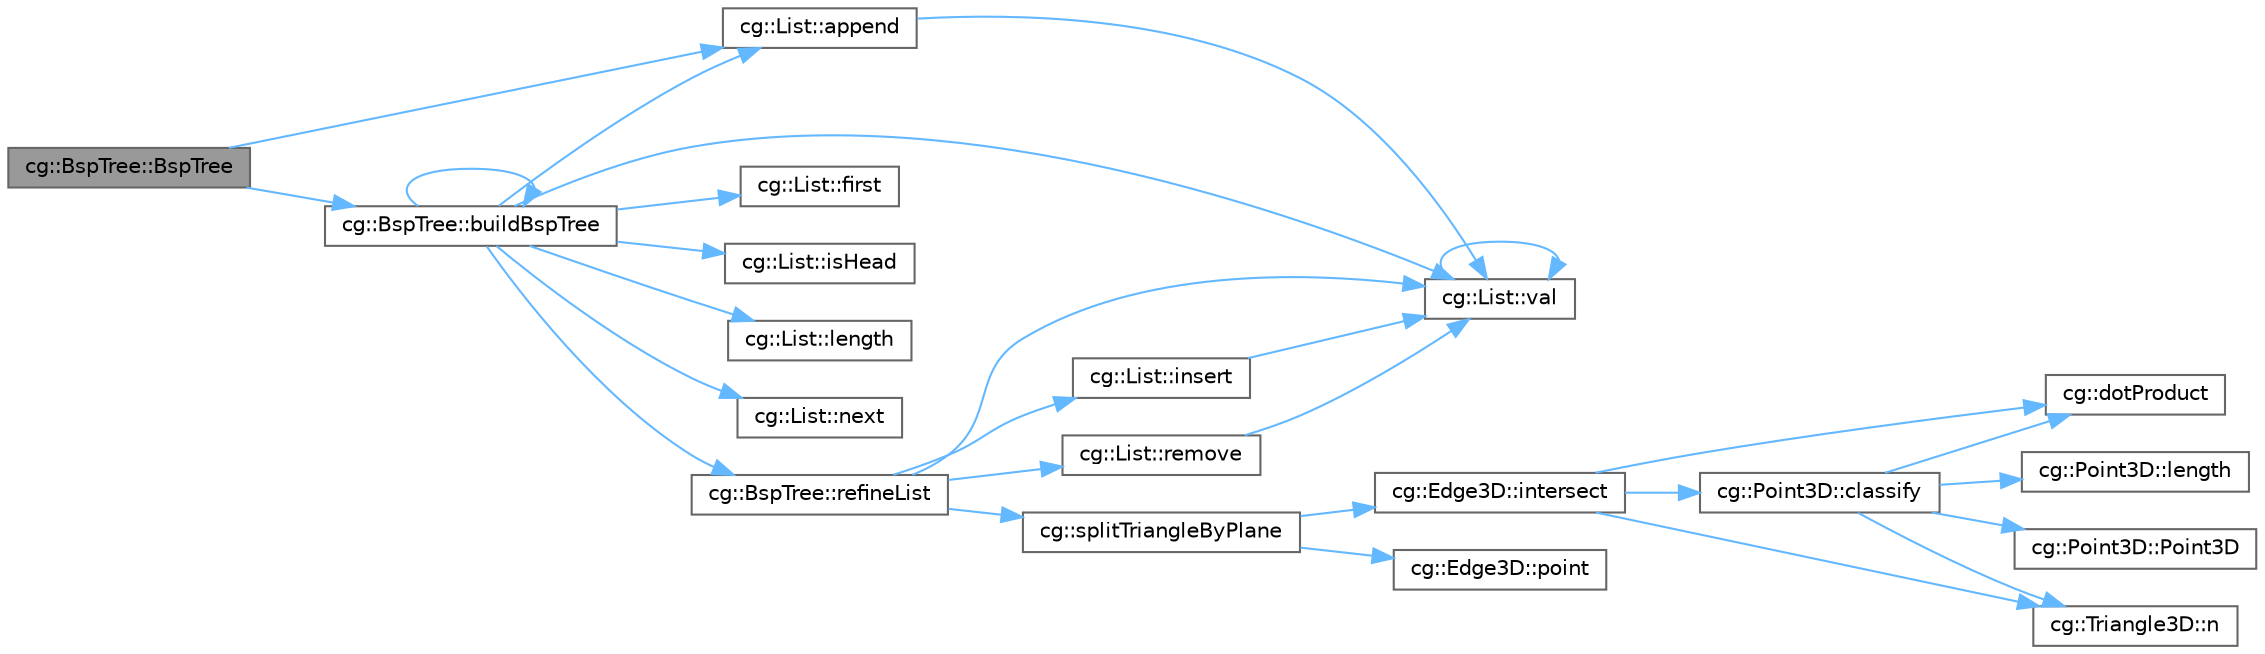 digraph "cg::BspTree::BspTree"
{
 // LATEX_PDF_SIZE
  bgcolor="transparent";
  edge [fontname=Helvetica,fontsize=10,labelfontname=Helvetica,labelfontsize=10];
  node [fontname=Helvetica,fontsize=10,shape=box,height=0.2,width=0.4];
  rankdir="LR";
  Node1 [id="Node000001",label="cg::BspTree::BspTree",height=0.2,width=0.4,color="gray40", fillcolor="grey60", style="filled", fontcolor="black",tooltip=" "];
  Node1 -> Node2 [id="edge1_Node000001_Node000002",color="steelblue1",style="solid",tooltip=" "];
  Node2 [id="Node000002",label="cg::List::append",height=0.2,width=0.4,color="grey40", fillcolor="white", style="filled",URL="$classcg_1_1_list.html#ab3d1d9a488def2473913b2f58fc291f8",tooltip=" "];
  Node2 -> Node3 [id="edge2_Node000002_Node000003",color="steelblue1",style="solid",tooltip=" "];
  Node3 [id="Node000003",label="cg::List::val",height=0.2,width=0.4,color="grey40", fillcolor="white", style="filled",URL="$classcg_1_1_list.html#abb630c74effbfbb9f67e865eec72169b",tooltip=" "];
  Node3 -> Node3 [id="edge3_Node000003_Node000003",color="steelblue1",style="solid",tooltip=" "];
  Node1 -> Node4 [id="edge4_Node000001_Node000004",color="steelblue1",style="solid",tooltip=" "];
  Node4 [id="Node000004",label="cg::BspTree::buildBspTree",height=0.2,width=0.4,color="grey40", fillcolor="white", style="filled",URL="$classcg_1_1_bsp_tree.html#a7d12db29d1caa944be81a2c606a575bf",tooltip=" "];
  Node4 -> Node2 [id="edge5_Node000004_Node000002",color="steelblue1",style="solid",tooltip=" "];
  Node4 -> Node4 [id="edge6_Node000004_Node000004",color="steelblue1",style="solid",tooltip=" "];
  Node4 -> Node5 [id="edge7_Node000004_Node000005",color="steelblue1",style="solid",tooltip=" "];
  Node5 [id="Node000005",label="cg::List::first",height=0.2,width=0.4,color="grey40", fillcolor="white", style="filled",URL="$classcg_1_1_list.html#aae8978eb0c891e3aae8633baf3a84263",tooltip=" "];
  Node4 -> Node6 [id="edge8_Node000004_Node000006",color="steelblue1",style="solid",tooltip=" "];
  Node6 [id="Node000006",label="cg::List::isHead",height=0.2,width=0.4,color="grey40", fillcolor="white", style="filled",URL="$classcg_1_1_list.html#ae8b681af676bc602543f7e859cd5a053",tooltip=" "];
  Node4 -> Node7 [id="edge9_Node000004_Node000007",color="steelblue1",style="solid",tooltip=" "];
  Node7 [id="Node000007",label="cg::List::length",height=0.2,width=0.4,color="grey40", fillcolor="white", style="filled",URL="$classcg_1_1_list.html#a73e3b8793657d7d63d91752f078d93e2",tooltip=" "];
  Node4 -> Node8 [id="edge10_Node000004_Node000008",color="steelblue1",style="solid",tooltip=" "];
  Node8 [id="Node000008",label="cg::List::next",height=0.2,width=0.4,color="grey40", fillcolor="white", style="filled",URL="$classcg_1_1_list.html#a8a762def664ea9d6829b91a10bc99331",tooltip=" "];
  Node4 -> Node9 [id="edge11_Node000004_Node000009",color="steelblue1",style="solid",tooltip=" "];
  Node9 [id="Node000009",label="cg::BspTree::refineList",height=0.2,width=0.4,color="grey40", fillcolor="white", style="filled",URL="$classcg_1_1_bsp_tree.html#ab45c28b0258b23a6a0b198703c5725d1",tooltip=" "];
  Node9 -> Node10 [id="edge12_Node000009_Node000010",color="steelblue1",style="solid",tooltip=" "];
  Node10 [id="Node000010",label="cg::List::insert",height=0.2,width=0.4,color="grey40", fillcolor="white", style="filled",URL="$classcg_1_1_list.html#a0314a62ee7d27daa2e1f0906d0d95349",tooltip=" "];
  Node10 -> Node3 [id="edge13_Node000010_Node000003",color="steelblue1",style="solid",tooltip=" "];
  Node9 -> Node11 [id="edge14_Node000009_Node000011",color="steelblue1",style="solid",tooltip=" "];
  Node11 [id="Node000011",label="cg::List::remove",height=0.2,width=0.4,color="grey40", fillcolor="white", style="filled",URL="$classcg_1_1_list.html#a4c2c6348cb68c3161899df7677f43914",tooltip=" "];
  Node11 -> Node3 [id="edge15_Node000011_Node000003",color="steelblue1",style="solid",tooltip=" "];
  Node9 -> Node12 [id="edge16_Node000009_Node000012",color="steelblue1",style="solid",tooltip=" "];
  Node12 [id="Node000012",label="cg::splitTriangleByPlane",height=0.2,width=0.4,color="grey40", fillcolor="white", style="filled",URL="$namespacecg.html#a4d178f1448a405e55295f8c096f6f2aa",tooltip=" "];
  Node12 -> Node13 [id="edge17_Node000012_Node000013",color="steelblue1",style="solid",tooltip=" "];
  Node13 [id="Node000013",label="cg::Edge3D::intersect",height=0.2,width=0.4,color="grey40", fillcolor="white", style="filled",URL="$classcg_1_1_edge3_d.html#a8a2e643bbd7011762a1a5c7d02855a58",tooltip=" "];
  Node13 -> Node14 [id="edge18_Node000013_Node000014",color="steelblue1",style="solid",tooltip=" "];
  Node14 [id="Node000014",label="cg::Point3D::classify",height=0.2,width=0.4,color="grey40", fillcolor="white", style="filled",URL="$classcg_1_1_point3_d.html#a45dcacbca0463642c8535b2cca5e6848",tooltip=" "];
  Node14 -> Node15 [id="edge19_Node000014_Node000015",color="steelblue1",style="solid",tooltip=" "];
  Node15 [id="Node000015",label="cg::dotProduct",height=0.2,width=0.4,color="grey40", fillcolor="white", style="filled",URL="$namespacecg.html#a6a74554070e23984ce38c17315c1f4eb",tooltip=" "];
  Node14 -> Node16 [id="edge20_Node000014_Node000016",color="steelblue1",style="solid",tooltip=" "];
  Node16 [id="Node000016",label="cg::Point3D::length",height=0.2,width=0.4,color="grey40", fillcolor="white", style="filled",URL="$classcg_1_1_point3_d.html#a4da3a710d7630680ec7d1f19f8d3f230",tooltip=" "];
  Node14 -> Node17 [id="edge21_Node000014_Node000017",color="steelblue1",style="solid",tooltip=" "];
  Node17 [id="Node000017",label="cg::Triangle3D::n",height=0.2,width=0.4,color="grey40", fillcolor="white", style="filled",URL="$classcg_1_1_triangle3_d.html#ae02abefe4260f7e9f706cf8786f8be2c",tooltip=" "];
  Node14 -> Node18 [id="edge22_Node000014_Node000018",color="steelblue1",style="solid",tooltip=" "];
  Node18 [id="Node000018",label="cg::Point3D::Point3D",height=0.2,width=0.4,color="grey40", fillcolor="white", style="filled",URL="$classcg_1_1_point3_d.html#a90bf03519f1358d5150092a80ca67f92",tooltip=" "];
  Node13 -> Node15 [id="edge23_Node000013_Node000015",color="steelblue1",style="solid",tooltip=" "];
  Node13 -> Node17 [id="edge24_Node000013_Node000017",color="steelblue1",style="solid",tooltip=" "];
  Node12 -> Node19 [id="edge25_Node000012_Node000019",color="steelblue1",style="solid",tooltip=" "];
  Node19 [id="Node000019",label="cg::Edge3D::point",height=0.2,width=0.4,color="grey40", fillcolor="white", style="filled",URL="$classcg_1_1_edge3_d.html#aa883bd333a2d04692a126c9dc86d85aa",tooltip=" "];
  Node9 -> Node3 [id="edge26_Node000009_Node000003",color="steelblue1",style="solid",tooltip=" "];
  Node4 -> Node3 [id="edge27_Node000004_Node000003",color="steelblue1",style="solid",tooltip=" "];
}
